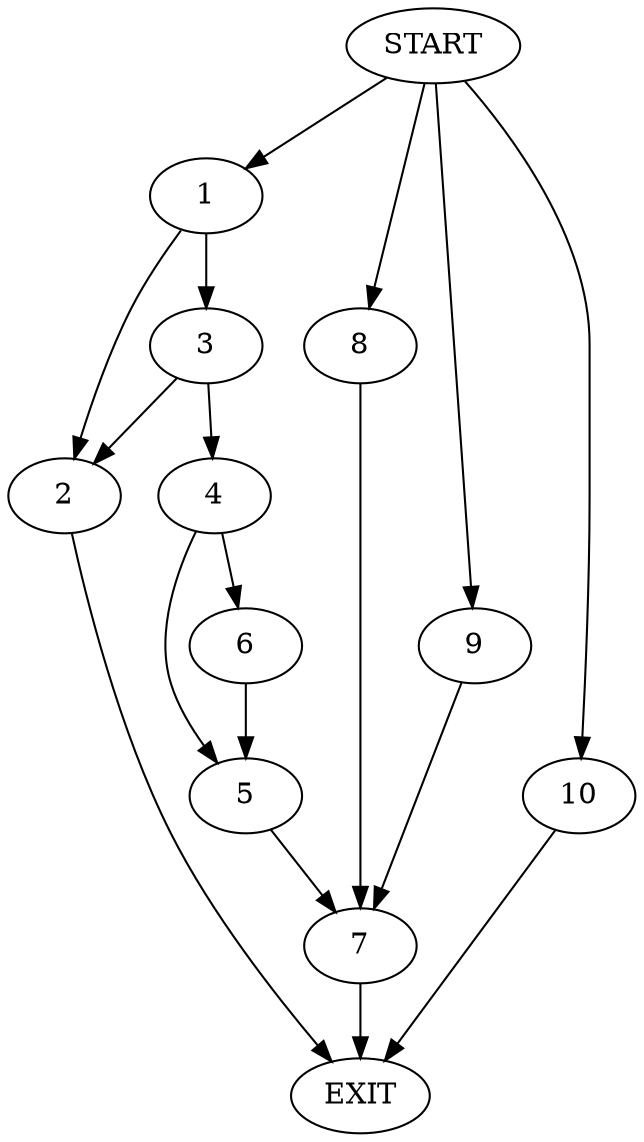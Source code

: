 digraph {
0 [label="START"]
11 [label="EXIT"]
0 -> 1
1 -> 2
1 -> 3
3 -> 2
3 -> 4
2 -> 11
4 -> 5
4 -> 6
5 -> 7
6 -> 5
7 -> 11
0 -> 8
8 -> 7
0 -> 9
9 -> 7
0 -> 10
10 -> 11
}
